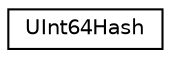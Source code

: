 digraph "Graphical Class Hierarchy"
{
  edge [fontname="Helvetica",fontsize="10",labelfontname="Helvetica",labelfontsize="10"];
  node [fontname="Helvetica",fontsize="10",shape=record];
  rankdir="LR";
  Node0 [label="UInt64Hash",height=0.2,width=0.4,color="black", fillcolor="white", style="filled",URL="$struct_u_int64_hash.html"];
}
